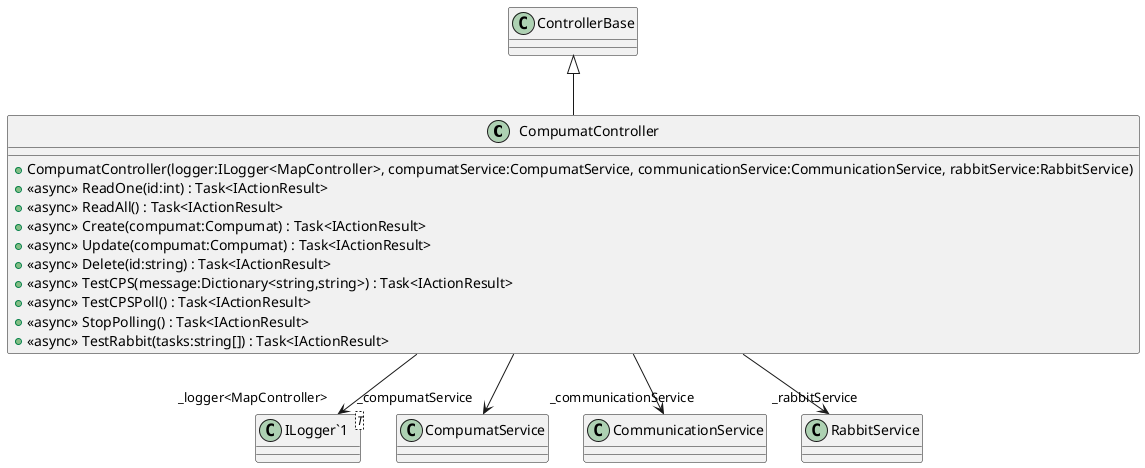 @startuml
class CompumatController {
    + CompumatController(logger:ILogger<MapController>, compumatService:CompumatService, communicationService:CommunicationService, rabbitService:RabbitService)
    + <<async>> ReadOne(id:int) : Task<IActionResult>
    + <<async>> ReadAll() : Task<IActionResult>
    + <<async>> Create(compumat:Compumat) : Task<IActionResult>
    + <<async>> Update(compumat:Compumat) : Task<IActionResult>
    + <<async>> Delete(id:string) : Task<IActionResult>
    + <<async>> TestCPS(message:Dictionary<string,string>) : Task<IActionResult>
    + <<async>> TestCPSPoll() : Task<IActionResult>
    + <<async>> StopPolling() : Task<IActionResult>
    + <<async>> TestRabbit(tasks:string[]) : Task<IActionResult>
}
class "ILogger`1"<T> {
}
ControllerBase <|-- CompumatController
CompumatController --> "_logger<MapController>" "ILogger`1"
CompumatController --> "_compumatService" CompumatService
CompumatController --> "_communicationService" CommunicationService
CompumatController --> "_rabbitService" RabbitService
@enduml
